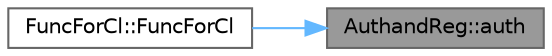 digraph "AuthandReg::auth"
{
 // LATEX_PDF_SIZE
  bgcolor="transparent";
  edge [fontname=Helvetica,fontsize=10,labelfontname=Helvetica,labelfontsize=10];
  node [fontname=Helvetica,fontsize=10,shape=box,height=0.2,width=0.4];
  rankdir="RL";
  Node1 [id="Node000001",label="AuthandReg::auth",height=0.2,width=0.4,color="gray40", fillcolor="grey60", style="filled", fontcolor="black",tooltip="Сигнал авторизации"];
  Node1 -> Node2 [id="edge1_Node000001_Node000002",dir="back",color="steelblue1",style="solid",tooltip=" "];
  Node2 [id="Node000002",label="FuncForCl::FuncForCl",height=0.2,width=0.4,color="grey40", fillcolor="white", style="filled",URL="$class_func_for_cl.html#af622c2b245faec6c4ff077b26928c313",tooltip="Конструктор класса"];
}
